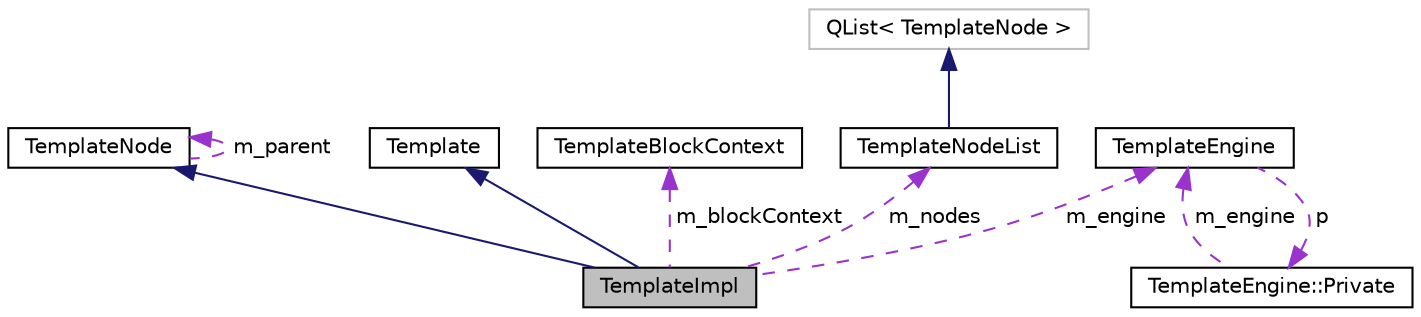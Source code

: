 digraph "TemplateImpl"
{
 // INTERACTIVE_SVG=YES
  edge [fontname="Helvetica",fontsize="10",labelfontname="Helvetica",labelfontsize="10"];
  node [fontname="Helvetica",fontsize="10",shape=record];
  Node3 [label="TemplateImpl",height=0.2,width=0.4,color="black", fillcolor="grey75", style="filled", fontcolor="black"];
  Node4 -> Node3 [dir="back",color="midnightblue",fontsize="10",style="solid",fontname="Helvetica"];
  Node4 [label="TemplateNode",height=0.2,width=0.4,color="black", fillcolor="white", style="filled",URL="$d6/d53/class_template_node.html",tooltip="Base class of all nodes in a template&#39;s AST. "];
  Node4 -> Node4 [dir="back",color="darkorchid3",fontsize="10",style="dashed",label=" m_parent" ,fontname="Helvetica"];
  Node5 -> Node3 [dir="back",color="midnightblue",fontsize="10",style="solid",fontname="Helvetica"];
  Node5 [label="Template",height=0.2,width=0.4,color="black", fillcolor="white", style="filled",URL="$d5/de9/class_template.html",tooltip="Abstract interface for a template. "];
  Node6 -> Node3 [dir="back",color="darkorchid3",fontsize="10",style="dashed",label=" m_blockContext" ,fontname="Helvetica"];
  Node6 [label="TemplateBlockContext",height=0.2,width=0.4,color="black", fillcolor="white", style="filled",URL="$dc/d7f/class_template_block_context.html",tooltip="Class holding stacks of blocks available in the context. "];
  Node7 -> Node3 [dir="back",color="darkorchid3",fontsize="10",style="dashed",label=" m_nodes" ,fontname="Helvetica"];
  Node7 [label="TemplateNodeList",height=0.2,width=0.4,color="black", fillcolor="white", style="filled",URL="$df/daf/class_template_node_list.html",tooltip="Class representing a list of AST nodes in a template. "];
  Node8 -> Node7 [dir="back",color="midnightblue",fontsize="10",style="solid",fontname="Helvetica"];
  Node8 [label="QList\< TemplateNode \>",height=0.2,width=0.4,color="grey75", fillcolor="white", style="filled"];
  Node9 -> Node3 [dir="back",color="darkorchid3",fontsize="10",style="dashed",label=" m_engine" ,fontname="Helvetica"];
  Node9 [label="TemplateEngine",height=0.2,width=0.4,color="black", fillcolor="white", style="filled",URL="$d0/d1d/class_template_engine.html",tooltip="Engine to create templates and template contexts. "];
  Node10 -> Node9 [dir="back",color="darkorchid3",fontsize="10",style="dashed",label=" p" ,fontname="Helvetica"];
  Node10 [label="TemplateEngine::Private",height=0.2,width=0.4,color="black", fillcolor="white", style="filled",URL="$d5/d56/class_template_engine_1_1_private.html",tooltip="Private data of the template engine. "];
  Node9 -> Node10 [dir="back",color="darkorchid3",fontsize="10",style="dashed",label=" m_engine" ,fontname="Helvetica"];
}
